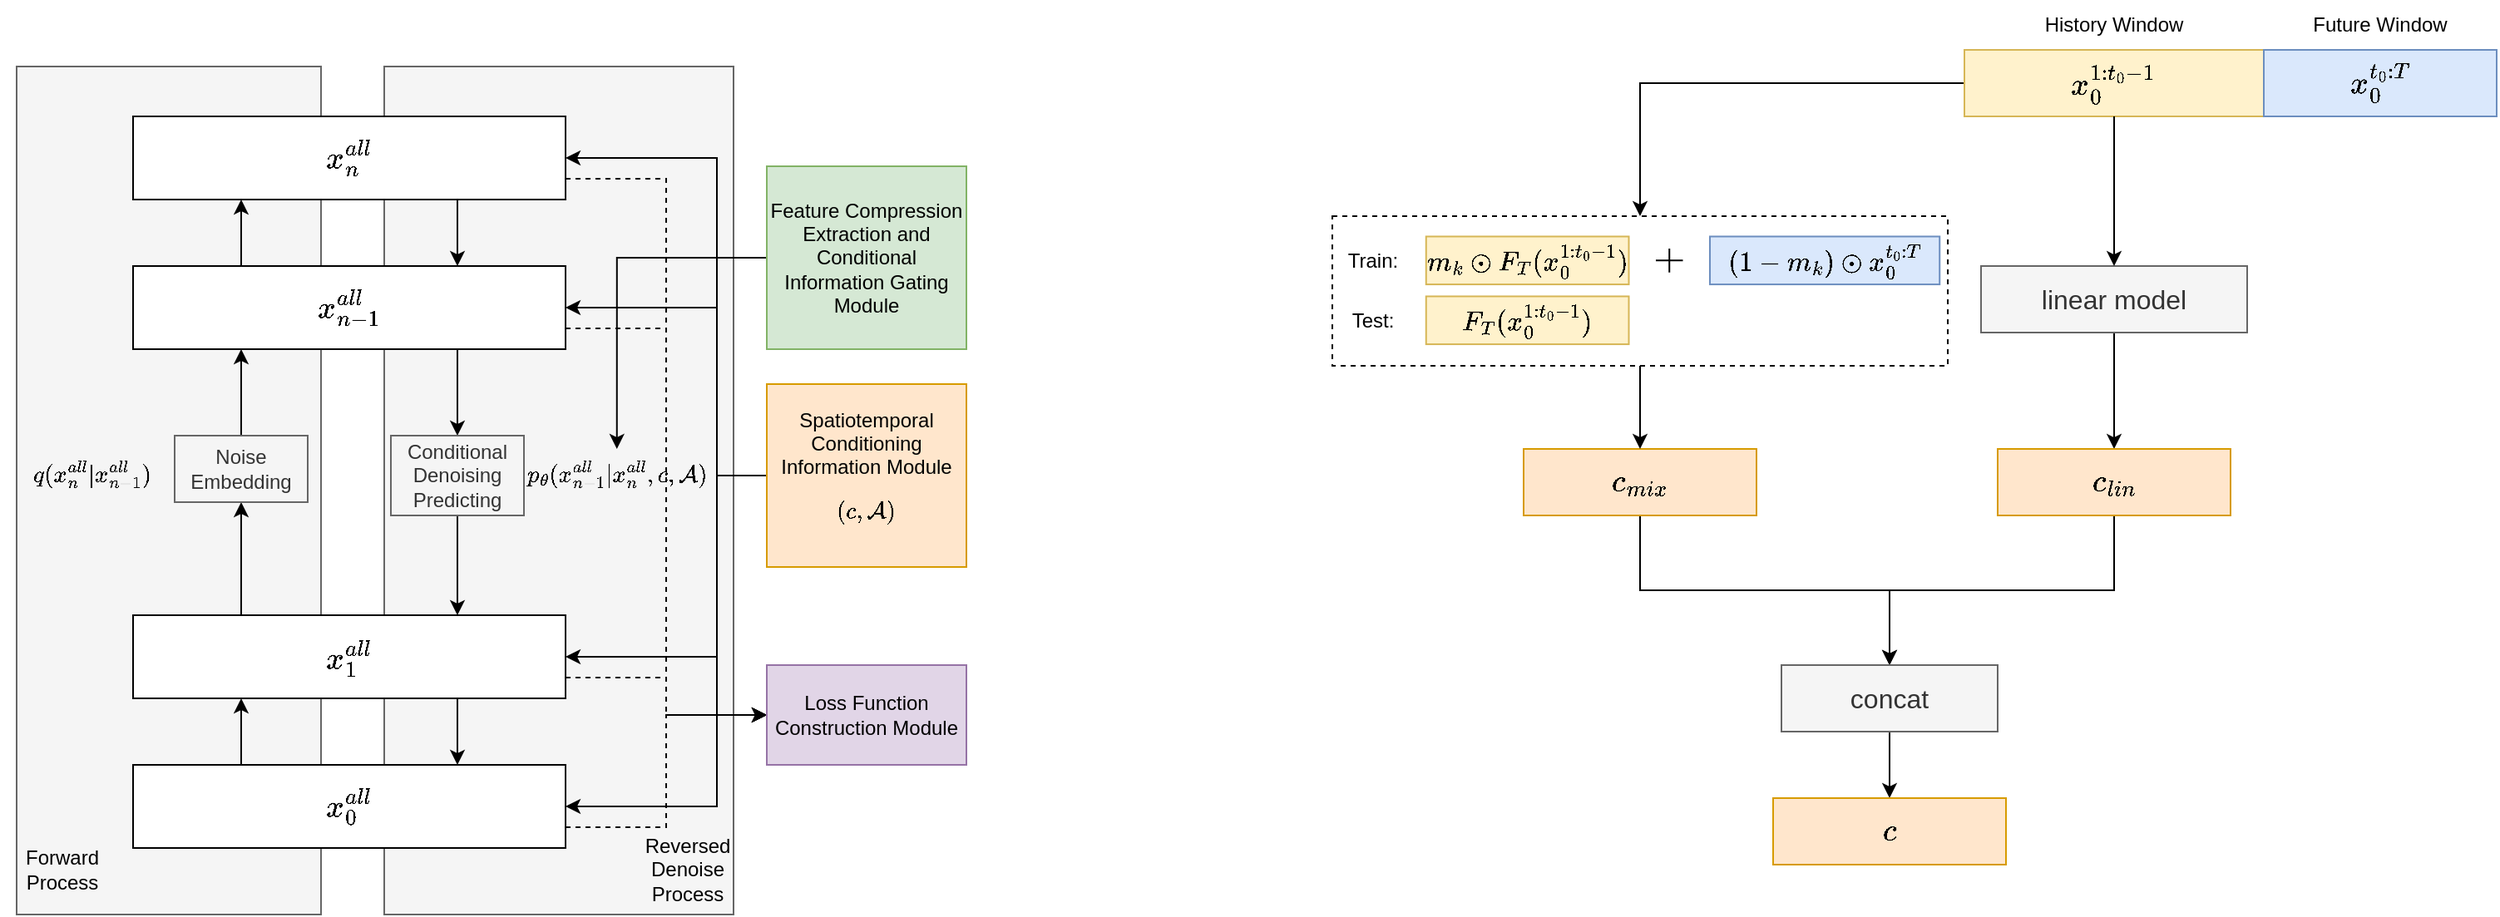 <mxfile version="26.0.14">
  <diagram name="第 1 页" id="KWx88xQyswHCOicduw9Z">
    <mxGraphModel dx="3205" dy="833" grid="1" gridSize="10" guides="1" tooltips="1" connect="1" arrows="1" fold="1" page="1" pageScale="1" pageWidth="827" pageHeight="1169" math="1" shadow="0">
      <root>
        <mxCell id="0" />
        <mxCell id="1" parent="0" />
        <mxCell id="ZKU5xI0TLplM3zQNoNZ5-57" value="" style="group" vertex="1" connectable="0" parent="1">
          <mxGeometry x="-1020" y="200" width="210" height="510" as="geometry" />
        </mxCell>
        <mxCell id="ZKU5xI0TLplM3zQNoNZ5-58" value="" style="rounded=0;whiteSpace=wrap;html=1;fillColor=#f5f5f5;fontColor=#333333;strokeColor=#666666;" vertex="1" parent="ZKU5xI0TLplM3zQNoNZ5-57">
          <mxGeometry width="210" height="510" as="geometry" />
        </mxCell>
        <mxCell id="ZKU5xI0TLplM3zQNoNZ5-59" value="Reversed Denoise Process" style="text;html=1;align=center;verticalAlign=middle;whiteSpace=wrap;rounded=0;horizontal=1;" vertex="1" parent="ZKU5xI0TLplM3zQNoNZ5-57">
          <mxGeometry x="155.21" y="455" width="54.79" height="55" as="geometry" />
        </mxCell>
        <mxCell id="ZKU5xI0TLplM3zQNoNZ5-60" value="$$p_{\theta}(x_{n-1}^{all}|x_{n}^{all},c,\mathcal{A})$$" style="text;html=1;align=center;verticalAlign=middle;whiteSpace=wrap;rounded=0;" vertex="1" parent="ZKU5xI0TLplM3zQNoNZ5-57">
          <mxGeometry x="107.004" y="230" width="65.749" height="30" as="geometry" />
        </mxCell>
        <mxCell id="ZKU5xI0TLplM3zQNoNZ5-50" value="" style="group" vertex="1" connectable="0" parent="1">
          <mxGeometry x="-1241" y="200" width="183" height="510" as="geometry" />
        </mxCell>
        <mxCell id="ZKU5xI0TLplM3zQNoNZ5-39" value="" style="rounded=0;whiteSpace=wrap;html=1;fillColor=#f5f5f5;fontColor=#333333;strokeColor=#666666;" vertex="1" parent="ZKU5xI0TLplM3zQNoNZ5-50">
          <mxGeometry width="183.0" height="510" as="geometry" />
        </mxCell>
        <mxCell id="ZKU5xI0TLplM3zQNoNZ5-48" value="Forward Process" style="text;html=1;align=center;verticalAlign=middle;whiteSpace=wrap;rounded=0;horizontal=1;" vertex="1" parent="ZKU5xI0TLplM3zQNoNZ5-50">
          <mxGeometry y="455.0" width="54.79" height="55" as="geometry" />
        </mxCell>
        <mxCell id="ZKU5xI0TLplM3zQNoNZ5-56" value="$$q(x_{n}^{all}|x_{n-1}^{all})$$" style="text;html=1;align=center;verticalAlign=middle;whiteSpace=wrap;rounded=0;" vertex="1" parent="ZKU5xI0TLplM3zQNoNZ5-50">
          <mxGeometry x="12.054" y="230.0" width="65.749" height="30.0" as="geometry" />
        </mxCell>
        <mxCell id="ZKU5xI0TLplM3zQNoNZ5-14" style="edgeStyle=orthogonalEdgeStyle;rounded=0;orthogonalLoop=1;jettySize=auto;html=1;exitX=0;exitY=0.5;exitDx=0;exitDy=0;entryX=0.5;entryY=0;entryDx=0;entryDy=0;" edge="1" parent="1" source="ZKU5xI0TLplM3zQNoNZ5-1" target="ZKU5xI0TLplM3zQNoNZ5-13">
          <mxGeometry relative="1" as="geometry">
            <mxPoint x="-275" y="290" as="targetPoint" />
            <Array as="points">
              <mxPoint x="-265" y="210" />
            </Array>
          </mxGeometry>
        </mxCell>
        <mxCell id="ZKU5xI0TLplM3zQNoNZ5-1" value="$$x_0^{1:t_{0}-1}$$" style="rounded=0;whiteSpace=wrap;html=1;fontSize=16;fillColor=#fff2cc;strokeColor=#d6b656;" vertex="1" parent="1">
          <mxGeometry x="-70" y="190" width="180" height="40" as="geometry" />
        </mxCell>
        <mxCell id="ZKU5xI0TLplM3zQNoNZ5-3" value="$$x_0^{t_{0}:T}$$" style="rounded=0;whiteSpace=wrap;html=1;fontSize=16;fillColor=#dae8fc;strokeColor=#6c8ebf;" vertex="1" parent="1">
          <mxGeometry x="110" y="190" width="140" height="40" as="geometry" />
        </mxCell>
        <mxCell id="ZKU5xI0TLplM3zQNoNZ5-6" value="History Window" style="text;html=1;align=center;verticalAlign=middle;whiteSpace=wrap;rounded=0;" vertex="1" parent="1">
          <mxGeometry x="-30" y="160" width="100" height="30" as="geometry" />
        </mxCell>
        <mxCell id="ZKU5xI0TLplM3zQNoNZ5-7" value="Future Window" style="text;html=1;align=center;verticalAlign=middle;whiteSpace=wrap;rounded=0;" vertex="1" parent="1">
          <mxGeometry x="135" y="160" width="90" height="30" as="geometry" />
        </mxCell>
        <mxCell id="ZKU5xI0TLplM3zQNoNZ5-25" style="edgeStyle=orthogonalEdgeStyle;rounded=0;orthogonalLoop=1;jettySize=auto;html=1;exitX=0.5;exitY=1;exitDx=0;exitDy=0;entryX=0.5;entryY=0;entryDx=0;entryDy=0;" edge="1" parent="1" source="ZKU5xI0TLplM3zQNoNZ5-17" target="ZKU5xI0TLplM3zQNoNZ5-26">
          <mxGeometry relative="1" as="geometry">
            <mxPoint x="-120" y="550" as="targetPoint" />
          </mxGeometry>
        </mxCell>
        <mxCell id="ZKU5xI0TLplM3zQNoNZ5-17" value="$$c_{mix}$$" style="rounded=0;whiteSpace=wrap;html=1;fontSize=16;fillColor=#ffe6cc;strokeColor=#d79b00;" vertex="1" parent="1">
          <mxGeometry x="-335" y="430" width="140" height="40" as="geometry" />
        </mxCell>
        <mxCell id="ZKU5xI0TLplM3zQNoNZ5-19" style="edgeStyle=orthogonalEdgeStyle;rounded=0;orthogonalLoop=1;jettySize=auto;html=1;exitX=0.5;exitY=1;exitDx=0;exitDy=0;entryX=0.5;entryY=0;entryDx=0;entryDy=0;" edge="1" parent="1" source="ZKU5xI0TLplM3zQNoNZ5-13" target="ZKU5xI0TLplM3zQNoNZ5-17">
          <mxGeometry relative="1" as="geometry">
            <Array as="points">
              <mxPoint x="-265" y="430" />
            </Array>
          </mxGeometry>
        </mxCell>
        <mxCell id="ZKU5xI0TLplM3zQNoNZ5-24" style="edgeStyle=orthogonalEdgeStyle;rounded=0;orthogonalLoop=1;jettySize=auto;html=1;exitX=0.5;exitY=1;exitDx=0;exitDy=0;entryX=0.5;entryY=0;entryDx=0;entryDy=0;" edge="1" parent="1" source="ZKU5xI0TLplM3zQNoNZ5-20" target="ZKU5xI0TLplM3zQNoNZ5-22">
          <mxGeometry relative="1" as="geometry" />
        </mxCell>
        <mxCell id="ZKU5xI0TLplM3zQNoNZ5-20" value="linear model" style="rounded=0;whiteSpace=wrap;html=1;fontSize=16;fillColor=#f5f5f5;strokeColor=#666666;fontColor=#333333;" vertex="1" parent="1">
          <mxGeometry x="-60" y="320" width="160" height="40" as="geometry" />
        </mxCell>
        <mxCell id="ZKU5xI0TLplM3zQNoNZ5-21" style="edgeStyle=orthogonalEdgeStyle;rounded=0;orthogonalLoop=1;jettySize=auto;html=1;exitX=0.5;exitY=1;exitDx=0;exitDy=0;entryX=0.5;entryY=0;entryDx=0;entryDy=0;" edge="1" parent="1" source="ZKU5xI0TLplM3zQNoNZ5-1" target="ZKU5xI0TLplM3zQNoNZ5-20">
          <mxGeometry relative="1" as="geometry">
            <mxPoint x="20" y="340" as="targetPoint" />
            <Array as="points">
              <mxPoint x="20" y="320" />
            </Array>
          </mxGeometry>
        </mxCell>
        <mxCell id="ZKU5xI0TLplM3zQNoNZ5-27" style="edgeStyle=orthogonalEdgeStyle;rounded=0;orthogonalLoop=1;jettySize=auto;html=1;exitX=0.5;exitY=1;exitDx=0;exitDy=0;entryX=0.5;entryY=0;entryDx=0;entryDy=0;" edge="1" parent="1" source="ZKU5xI0TLplM3zQNoNZ5-22" target="ZKU5xI0TLplM3zQNoNZ5-26">
          <mxGeometry relative="1" as="geometry" />
        </mxCell>
        <mxCell id="ZKU5xI0TLplM3zQNoNZ5-22" value="$$c_{lin}$$" style="rounded=0;whiteSpace=wrap;html=1;fontSize=16;fillColor=#ffe6cc;strokeColor=#d79b00;" vertex="1" parent="1">
          <mxGeometry x="-50" y="430" width="140" height="40" as="geometry" />
        </mxCell>
        <mxCell id="ZKU5xI0TLplM3zQNoNZ5-23" value="" style="group" vertex="1" connectable="0" parent="1">
          <mxGeometry x="-450" y="290" width="370" height="90" as="geometry" />
        </mxCell>
        <mxCell id="ZKU5xI0TLplM3zQNoNZ5-13" value="" style="rounded=0;whiteSpace=wrap;html=1;dashed=1;" vertex="1" parent="ZKU5xI0TLplM3zQNoNZ5-23">
          <mxGeometry width="370" height="90" as="geometry" />
        </mxCell>
        <mxCell id="ZKU5xI0TLplM3zQNoNZ5-4" value="Train:" style="text;html=1;align=center;verticalAlign=middle;whiteSpace=wrap;rounded=0;" vertex="1" parent="ZKU5xI0TLplM3zQNoNZ5-23">
          <mxGeometry y="15.84" width="48.75" height="21.6" as="geometry" />
        </mxCell>
        <mxCell id="ZKU5xI0TLplM3zQNoNZ5-5" value="Test:" style="text;html=1;align=center;verticalAlign=middle;whiteSpace=wrap;rounded=0;" vertex="1" parent="ZKU5xI0TLplM3zQNoNZ5-23">
          <mxGeometry y="51.84" width="48.75" height="21.6" as="geometry" />
        </mxCell>
        <mxCell id="ZKU5xI0TLplM3zQNoNZ5-9" value="$$m_k \odot F_{T}(x^{1:{t_0} - 1}_{0})$$" style="rounded=0;whiteSpace=wrap;html=1;fontSize=14;fillColor=#fff2cc;strokeColor=#d6b656;" vertex="1" parent="ZKU5xI0TLplM3zQNoNZ5-23">
          <mxGeometry x="56.375" y="12.24" width="121.875" height="28.8" as="geometry" />
        </mxCell>
        <mxCell id="ZKU5xI0TLplM3zQNoNZ5-10" value="$$(1 - m_k) \odot x^{t_{0} : T}_{0}$$" style="rounded=0;whiteSpace=wrap;html=1;fontSize=14;fillColor=#dae8fc;strokeColor=#6c8ebf;" vertex="1" parent="ZKU5xI0TLplM3zQNoNZ5-23">
          <mxGeometry x="227.0" y="12.24" width="138.125" height="28.8" as="geometry" />
        </mxCell>
        <mxCell id="ZKU5xI0TLplM3zQNoNZ5-11" value="" style="shape=cross;whiteSpace=wrap;html=1;size=0;" vertex="1" parent="ZKU5xI0TLplM3zQNoNZ5-23">
          <mxGeometry x="194.5" y="19.44" width="16.25" height="14.4" as="geometry" />
        </mxCell>
        <mxCell id="ZKU5xI0TLplM3zQNoNZ5-12" value="$$F_{T}(x^{1:{t_0} - 1}_{0})$$" style="rounded=0;whiteSpace=wrap;html=1;fontSize=14;fillColor=#fff2cc;strokeColor=#d6b656;" vertex="1" parent="ZKU5xI0TLplM3zQNoNZ5-23">
          <mxGeometry x="56.375" y="48.24" width="121.875" height="28.8" as="geometry" />
        </mxCell>
        <mxCell id="ZKU5xI0TLplM3zQNoNZ5-29" style="edgeStyle=orthogonalEdgeStyle;rounded=0;orthogonalLoop=1;jettySize=auto;html=1;exitX=0.5;exitY=1;exitDx=0;exitDy=0;entryX=0.5;entryY=0;entryDx=0;entryDy=0;" edge="1" parent="1" source="ZKU5xI0TLplM3zQNoNZ5-26" target="ZKU5xI0TLplM3zQNoNZ5-28">
          <mxGeometry relative="1" as="geometry" />
        </mxCell>
        <mxCell id="ZKU5xI0TLplM3zQNoNZ5-26" value="concat" style="rounded=0;whiteSpace=wrap;html=1;fontSize=16;fillColor=#f5f5f5;strokeColor=#666666;fontColor=#333333;" vertex="1" parent="1">
          <mxGeometry x="-180" y="560" width="130" height="40" as="geometry" />
        </mxCell>
        <mxCell id="ZKU5xI0TLplM3zQNoNZ5-28" value="$$c$$" style="rounded=0;whiteSpace=wrap;html=1;fontSize=16;fillColor=#ffe6cc;strokeColor=#d79b00;" vertex="1" parent="1">
          <mxGeometry x="-185" y="640" width="140" height="40" as="geometry" />
        </mxCell>
        <mxCell id="ZKU5xI0TLplM3zQNoNZ5-41" style="edgeStyle=orthogonalEdgeStyle;rounded=0;orthogonalLoop=1;jettySize=auto;html=1;exitX=0.25;exitY=0;exitDx=0;exitDy=0;entryX=0.5;entryY=1;entryDx=0;entryDy=0;" edge="1" parent="1" source="ZKU5xI0TLplM3zQNoNZ5-31" target="ZKU5xI0TLplM3zQNoNZ5-47">
          <mxGeometry relative="1" as="geometry">
            <mxPoint x="-1101" y="480" as="targetPoint" />
          </mxGeometry>
        </mxCell>
        <mxCell id="ZKU5xI0TLplM3zQNoNZ5-55" style="edgeStyle=orthogonalEdgeStyle;rounded=0;orthogonalLoop=1;jettySize=auto;html=1;exitX=0.75;exitY=1;exitDx=0;exitDy=0;entryX=0.75;entryY=0;entryDx=0;entryDy=0;" edge="1" parent="1" source="ZKU5xI0TLplM3zQNoNZ5-31" target="ZKU5xI0TLplM3zQNoNZ5-32">
          <mxGeometry relative="1" as="geometry" />
        </mxCell>
        <mxCell id="ZKU5xI0TLplM3zQNoNZ5-73" style="edgeStyle=orthogonalEdgeStyle;rounded=0;orthogonalLoop=1;jettySize=auto;html=1;exitX=1;exitY=0.75;exitDx=0;exitDy=0;entryX=0;entryY=0.5;entryDx=0;entryDy=0;dashed=1;" edge="1" parent="1" source="ZKU5xI0TLplM3zQNoNZ5-31" target="ZKU5xI0TLplM3zQNoNZ5-70">
          <mxGeometry relative="1" as="geometry" />
        </mxCell>
        <mxCell id="ZKU5xI0TLplM3zQNoNZ5-31" value="$$x_1^{all}$$" style="rounded=0;whiteSpace=wrap;html=1;strokeColor=default;align=center;verticalAlign=middle;fontFamily=Helvetica;fontSize=16;fontColor=default;fillColor=default;" vertex="1" parent="1">
          <mxGeometry x="-1171" y="530" width="260" height="50" as="geometry" />
        </mxCell>
        <mxCell id="ZKU5xI0TLplM3zQNoNZ5-40" style="edgeStyle=orthogonalEdgeStyle;rounded=0;orthogonalLoop=1;jettySize=auto;html=1;exitX=0.25;exitY=0;exitDx=0;exitDy=0;entryX=0.25;entryY=1;entryDx=0;entryDy=0;" edge="1" parent="1" source="ZKU5xI0TLplM3zQNoNZ5-32" target="ZKU5xI0TLplM3zQNoNZ5-31">
          <mxGeometry relative="1" as="geometry" />
        </mxCell>
        <mxCell id="ZKU5xI0TLplM3zQNoNZ5-74" style="edgeStyle=orthogonalEdgeStyle;rounded=0;orthogonalLoop=1;jettySize=auto;html=1;exitX=1;exitY=0.75;exitDx=0;exitDy=0;entryX=0;entryY=0.5;entryDx=0;entryDy=0;dashed=1;" edge="1" parent="1" source="ZKU5xI0TLplM3zQNoNZ5-32" target="ZKU5xI0TLplM3zQNoNZ5-70">
          <mxGeometry relative="1" as="geometry" />
        </mxCell>
        <mxCell id="ZKU5xI0TLplM3zQNoNZ5-32" value="$$x_0^{all}$$" style="rounded=0;whiteSpace=wrap;html=1;fontSize=16;" vertex="1" parent="1">
          <mxGeometry x="-1171" y="620" width="260" height="50" as="geometry" />
        </mxCell>
        <mxCell id="ZKU5xI0TLplM3zQNoNZ5-42" style="edgeStyle=orthogonalEdgeStyle;rounded=0;orthogonalLoop=1;jettySize=auto;html=1;exitX=0.25;exitY=0;exitDx=0;exitDy=0;entryX=0.25;entryY=1;entryDx=0;entryDy=0;" edge="1" parent="1" source="ZKU5xI0TLplM3zQNoNZ5-33" target="ZKU5xI0TLplM3zQNoNZ5-34">
          <mxGeometry relative="1" as="geometry" />
        </mxCell>
        <mxCell id="ZKU5xI0TLplM3zQNoNZ5-53" style="edgeStyle=orthogonalEdgeStyle;rounded=0;orthogonalLoop=1;jettySize=auto;html=1;exitX=0.75;exitY=1;exitDx=0;exitDy=0;entryX=0.5;entryY=0;entryDx=0;entryDy=0;" edge="1" parent="1" source="ZKU5xI0TLplM3zQNoNZ5-33" target="ZKU5xI0TLplM3zQNoNZ5-52">
          <mxGeometry relative="1" as="geometry" />
        </mxCell>
        <mxCell id="ZKU5xI0TLplM3zQNoNZ5-72" style="edgeStyle=orthogonalEdgeStyle;rounded=0;orthogonalLoop=1;jettySize=auto;html=1;exitX=1;exitY=0.75;exitDx=0;exitDy=0;entryX=0;entryY=0.5;entryDx=0;entryDy=0;dashed=1;" edge="1" parent="1" source="ZKU5xI0TLplM3zQNoNZ5-33" target="ZKU5xI0TLplM3zQNoNZ5-70">
          <mxGeometry relative="1" as="geometry" />
        </mxCell>
        <mxCell id="ZKU5xI0TLplM3zQNoNZ5-33" value="$$x_{n-1}^{all}$$" style="rounded=0;whiteSpace=wrap;html=1;strokeColor=default;align=center;verticalAlign=middle;fontFamily=Helvetica;fontSize=16;fontColor=default;fillColor=default;" vertex="1" parent="1">
          <mxGeometry x="-1171" y="320" width="260" height="50" as="geometry" />
        </mxCell>
        <mxCell id="ZKU5xI0TLplM3zQNoNZ5-51" style="edgeStyle=orthogonalEdgeStyle;rounded=0;orthogonalLoop=1;jettySize=auto;html=1;exitX=0.75;exitY=1;exitDx=0;exitDy=0;entryX=0.75;entryY=0;entryDx=0;entryDy=0;" edge="1" parent="1" source="ZKU5xI0TLplM3zQNoNZ5-34" target="ZKU5xI0TLplM3zQNoNZ5-33">
          <mxGeometry relative="1" as="geometry" />
        </mxCell>
        <mxCell id="ZKU5xI0TLplM3zQNoNZ5-71" style="edgeStyle=orthogonalEdgeStyle;rounded=0;orthogonalLoop=1;jettySize=auto;html=1;exitX=1;exitY=0.75;exitDx=0;exitDy=0;entryX=0;entryY=0.5;entryDx=0;entryDy=0;dashed=1;" edge="1" parent="1" source="ZKU5xI0TLplM3zQNoNZ5-34" target="ZKU5xI0TLplM3zQNoNZ5-70">
          <mxGeometry relative="1" as="geometry" />
        </mxCell>
        <mxCell id="ZKU5xI0TLplM3zQNoNZ5-34" value="$$x_n^{all}$$" style="rounded=0;whiteSpace=wrap;html=1;strokeColor=default;align=center;verticalAlign=middle;fontFamily=Helvetica;fontSize=16;fontColor=default;fillColor=default;" vertex="1" parent="1">
          <mxGeometry x="-1171" y="230" width="260" height="50" as="geometry" />
        </mxCell>
        <mxCell id="ZKU5xI0TLplM3zQNoNZ5-44" style="edgeStyle=orthogonalEdgeStyle;rounded=0;orthogonalLoop=1;jettySize=auto;html=1;entryX=0.25;entryY=1;entryDx=0;entryDy=0;exitX=0.5;exitY=0;exitDx=0;exitDy=0;" edge="1" parent="1" source="ZKU5xI0TLplM3zQNoNZ5-47" target="ZKU5xI0TLplM3zQNoNZ5-33">
          <mxGeometry relative="1" as="geometry">
            <mxPoint x="-1111" y="430" as="sourcePoint" />
            <Array as="points" />
          </mxGeometry>
        </mxCell>
        <mxCell id="ZKU5xI0TLplM3zQNoNZ5-47" value="Noise Embedding" style="rounded=0;whiteSpace=wrap;html=1;fillColor=#f5f5f5;fontColor=#333333;strokeColor=#666666;" vertex="1" parent="1">
          <mxGeometry x="-1146" y="422" width="80" height="40" as="geometry" />
        </mxCell>
        <mxCell id="ZKU5xI0TLplM3zQNoNZ5-54" style="edgeStyle=orthogonalEdgeStyle;rounded=0;orthogonalLoop=1;jettySize=auto;html=1;exitX=0.5;exitY=1;exitDx=0;exitDy=0;entryX=0.75;entryY=0;entryDx=0;entryDy=0;" edge="1" parent="1" source="ZKU5xI0TLplM3zQNoNZ5-52" target="ZKU5xI0TLplM3zQNoNZ5-31">
          <mxGeometry relative="1" as="geometry" />
        </mxCell>
        <mxCell id="ZKU5xI0TLplM3zQNoNZ5-52" value="&lt;div&gt;Conditional Denoising Predicting&lt;/div&gt;" style="rounded=0;whiteSpace=wrap;html=1;fillColor=#f5f5f5;fontColor=#333333;strokeColor=#666666;" vertex="1" parent="1">
          <mxGeometry x="-1016" y="422" width="80" height="48" as="geometry" />
        </mxCell>
        <mxCell id="ZKU5xI0TLplM3zQNoNZ5-63" style="edgeStyle=orthogonalEdgeStyle;rounded=0;orthogonalLoop=1;jettySize=auto;html=1;exitX=0;exitY=0.5;exitDx=0;exitDy=0;entryX=1;entryY=0.5;entryDx=0;entryDy=0;" edge="1" parent="1" source="ZKU5xI0TLplM3zQNoNZ5-61" target="ZKU5xI0TLplM3zQNoNZ5-34">
          <mxGeometry relative="1" as="geometry">
            <mxPoint x="-840" y="330" as="targetPoint" />
            <Array as="points">
              <mxPoint x="-820" y="446" />
              <mxPoint x="-820" y="255" />
            </Array>
          </mxGeometry>
        </mxCell>
        <mxCell id="ZKU5xI0TLplM3zQNoNZ5-64" style="edgeStyle=orthogonalEdgeStyle;rounded=0;orthogonalLoop=1;jettySize=auto;html=1;exitX=0;exitY=0.5;exitDx=0;exitDy=0;entryX=1;entryY=0.5;entryDx=0;entryDy=0;" edge="1" parent="1" source="ZKU5xI0TLplM3zQNoNZ5-61" target="ZKU5xI0TLplM3zQNoNZ5-33">
          <mxGeometry relative="1" as="geometry">
            <Array as="points">
              <mxPoint x="-820" y="446" />
              <mxPoint x="-820" y="345" />
            </Array>
          </mxGeometry>
        </mxCell>
        <mxCell id="ZKU5xI0TLplM3zQNoNZ5-65" style="edgeStyle=orthogonalEdgeStyle;rounded=0;orthogonalLoop=1;jettySize=auto;html=1;exitX=0;exitY=0.5;exitDx=0;exitDy=0;entryX=1;entryY=0.5;entryDx=0;entryDy=0;" edge="1" parent="1" source="ZKU5xI0TLplM3zQNoNZ5-61" target="ZKU5xI0TLplM3zQNoNZ5-31">
          <mxGeometry relative="1" as="geometry">
            <Array as="points">
              <mxPoint x="-820" y="446" />
              <mxPoint x="-820" y="555" />
            </Array>
          </mxGeometry>
        </mxCell>
        <mxCell id="ZKU5xI0TLplM3zQNoNZ5-66" style="edgeStyle=orthogonalEdgeStyle;rounded=0;orthogonalLoop=1;jettySize=auto;html=1;exitX=0;exitY=0.5;exitDx=0;exitDy=0;entryX=1;entryY=0.5;entryDx=0;entryDy=0;" edge="1" parent="1" source="ZKU5xI0TLplM3zQNoNZ5-61" target="ZKU5xI0TLplM3zQNoNZ5-32">
          <mxGeometry relative="1" as="geometry">
            <Array as="points">
              <mxPoint x="-820" y="446" />
              <mxPoint x="-820" y="645" />
            </Array>
          </mxGeometry>
        </mxCell>
        <mxCell id="ZKU5xI0TLplM3zQNoNZ5-61" value="&lt;div&gt;Spatiotemporal Conditioning Information Module&lt;/div&gt;&lt;div&gt;$$(c,\mathcal{A})$$&lt;/div&gt;" style="rounded=0;whiteSpace=wrap;html=1;fillColor=#ffe6cc;strokeColor=#d79b00;" vertex="1" parent="1">
          <mxGeometry x="-790" y="391" width="120" height="110" as="geometry" />
        </mxCell>
        <mxCell id="ZKU5xI0TLplM3zQNoNZ5-68" style="edgeStyle=orthogonalEdgeStyle;rounded=0;orthogonalLoop=1;jettySize=auto;html=1;exitX=0;exitY=0.5;exitDx=0;exitDy=0;entryX=0.5;entryY=0;entryDx=0;entryDy=0;" edge="1" parent="1" source="ZKU5xI0TLplM3zQNoNZ5-67" target="ZKU5xI0TLplM3zQNoNZ5-60">
          <mxGeometry relative="1" as="geometry" />
        </mxCell>
        <mxCell id="ZKU5xI0TLplM3zQNoNZ5-67" value="&lt;p&gt;Feature Compression Extraction and Conditional Information Gating Module&lt;/p&gt;" style="rounded=0;whiteSpace=wrap;html=1;fillColor=#d5e8d4;strokeColor=#82b366;" vertex="1" parent="1">
          <mxGeometry x="-790" y="260" width="120" height="110" as="geometry" />
        </mxCell>
        <mxCell id="ZKU5xI0TLplM3zQNoNZ5-70" value="&lt;p&gt;Loss Function Construction Module&lt;/p&gt;" style="rounded=0;whiteSpace=wrap;html=1;fillColor=#e1d5e7;strokeColor=#9673a6;" vertex="1" parent="1">
          <mxGeometry x="-790" y="560" width="120" height="60" as="geometry" />
        </mxCell>
      </root>
    </mxGraphModel>
  </diagram>
</mxfile>
